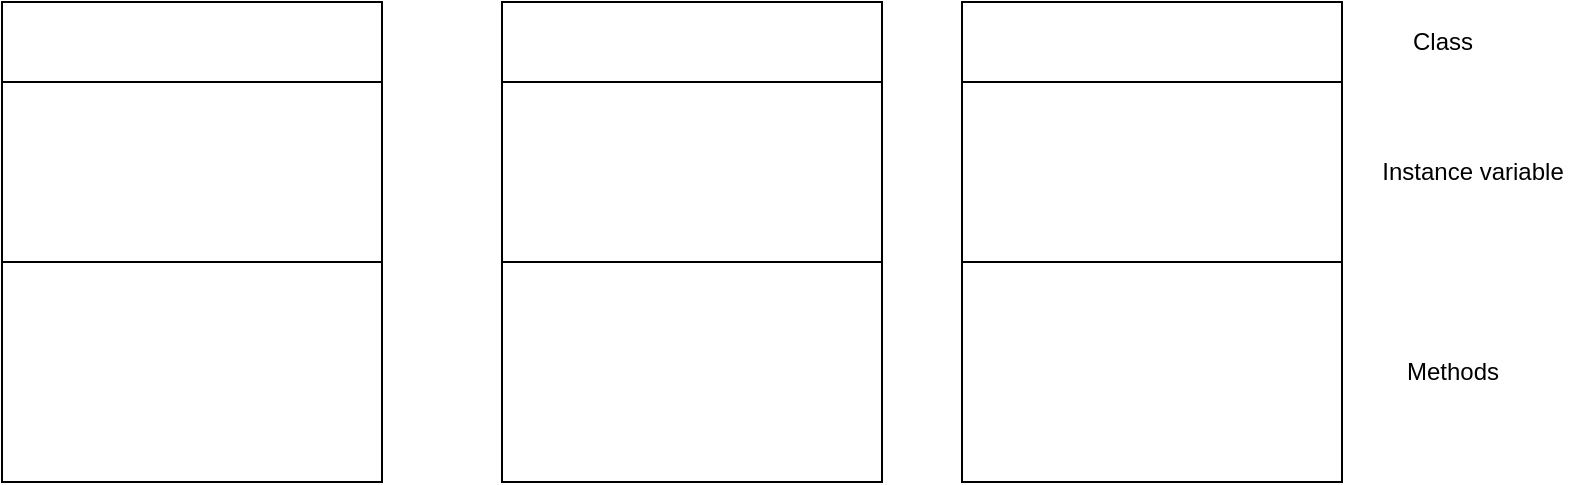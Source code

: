 <mxfile version="14.2.4" type="github"><diagram id="oNtX12UYIT18xoj687Rq" name="Page-1"><mxGraphModel dx="968" dy="520" grid="1" gridSize="10" guides="1" tooltips="1" connect="1" arrows="1" fold="1" page="1" pageScale="1" pageWidth="827" pageHeight="1169" math="0" shadow="0"><root><mxCell id="0"/><mxCell id="1" parent="0"/><mxCell id="W8GmWF1izih0Oc16dzD1-19" value="" style="rounded=0;whiteSpace=wrap;html=1;align=left;" parent="1" vertex="1"><mxGeometry x="310" y="210" width="190" height="90" as="geometry"/></mxCell><mxCell id="W8GmWF1izih0Oc16dzD1-20" value="" style="rounded=0;whiteSpace=wrap;html=1;" parent="1" vertex="1"><mxGeometry x="310" y="170" width="190" height="40" as="geometry"/></mxCell><mxCell id="W8GmWF1izih0Oc16dzD1-21" value="" style="rounded=0;whiteSpace=wrap;html=1;" parent="1" vertex="1"><mxGeometry x="310" y="300" width="190" height="110" as="geometry"/></mxCell><mxCell id="W8GmWF1izih0Oc16dzD1-22" value="" style="rounded=0;whiteSpace=wrap;html=1;" parent="1" vertex="1"><mxGeometry x="60" y="210" width="190" height="90" as="geometry"/></mxCell><mxCell id="W8GmWF1izih0Oc16dzD1-23" value="" style="rounded=0;whiteSpace=wrap;html=1;" parent="1" vertex="1"><mxGeometry x="60" y="170" width="190" height="40" as="geometry"/></mxCell><mxCell id="W8GmWF1izih0Oc16dzD1-24" value="" style="rounded=0;whiteSpace=wrap;html=1;" parent="1" vertex="1"><mxGeometry x="60" y="300" width="190" height="110" as="geometry"/></mxCell><mxCell id="W8GmWF1izih0Oc16dzD1-25" value="" style="rounded=0;whiteSpace=wrap;html=1;" parent="1" vertex="1"><mxGeometry x="540" y="210" width="190" height="90" as="geometry"/></mxCell><mxCell id="W8GmWF1izih0Oc16dzD1-26" value="" style="rounded=0;whiteSpace=wrap;html=1;" parent="1" vertex="1"><mxGeometry x="540" y="170" width="190" height="40" as="geometry"/></mxCell><mxCell id="W8GmWF1izih0Oc16dzD1-27" value="" style="rounded=0;whiteSpace=wrap;html=1;" parent="1" vertex="1"><mxGeometry x="540" y="300" width="190" height="110" as="geometry"/></mxCell><mxCell id="W8GmWF1izih0Oc16dzD1-28" value="Class" style="text;html=1;align=center;verticalAlign=middle;resizable=0;points=[];autosize=1;" parent="1" vertex="1"><mxGeometry x="755" y="180" width="50" height="20" as="geometry"/></mxCell><mxCell id="W8GmWF1izih0Oc16dzD1-29" value="Instance variable" style="text;html=1;align=center;verticalAlign=middle;resizable=0;points=[];autosize=1;" parent="1" vertex="1"><mxGeometry x="740" y="245" width="110" height="20" as="geometry"/></mxCell><mxCell id="W8GmWF1izih0Oc16dzD1-30" value="Methods&lt;br&gt;" style="text;html=1;align=center;verticalAlign=middle;resizable=0;points=[];autosize=1;" parent="1" vertex="1"><mxGeometry x="755" y="345" width="60" height="20" as="geometry"/></mxCell></root></mxGraphModel></diagram></mxfile>